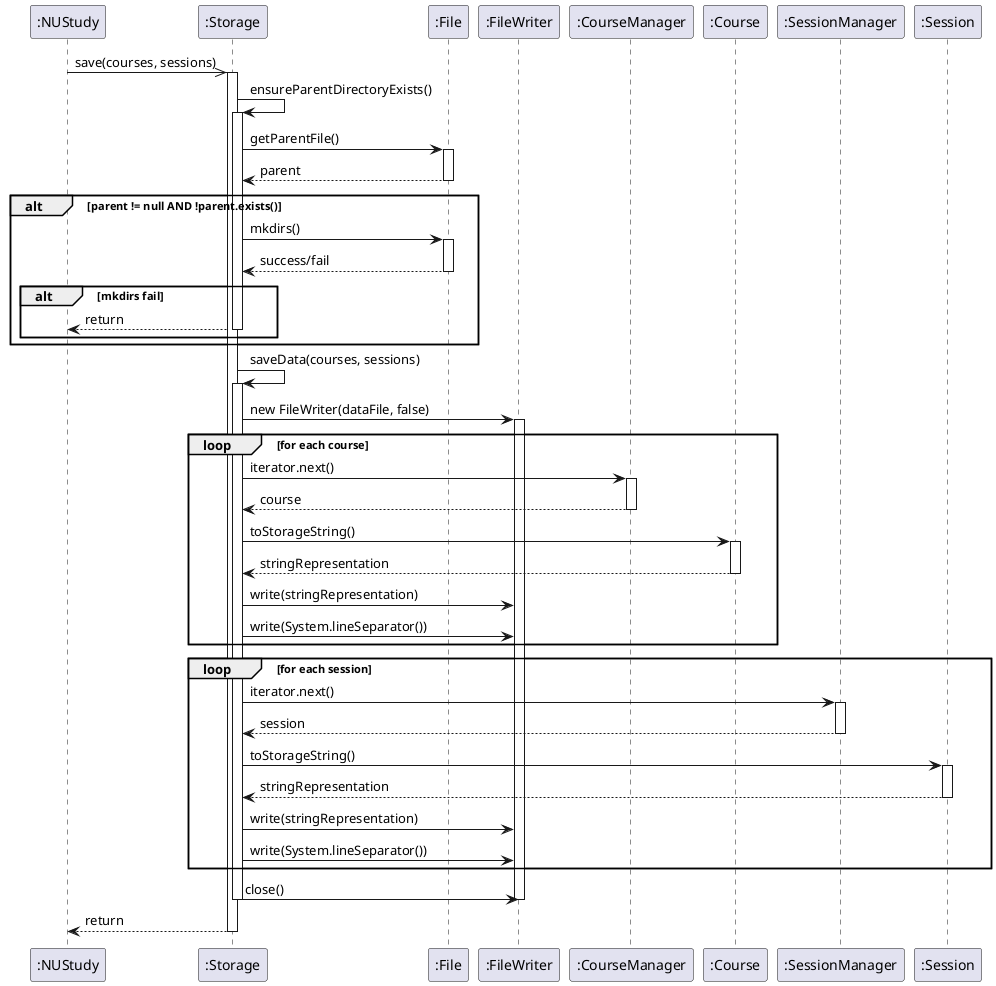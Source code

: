 @startuml
'https://plantuml.com/sequence-diagram

participant ":NUStudy" as Main
participant ":Storage" as Storage
participant ":File" as File
participant ":FileWriter" as FW
participant ":CourseManager" as CM
participant ":Course" as Course
participant ":SessionManager" as SM
participant ":Session" as Session

Main ->>Storage: save(courses, sessions)
activate Storage

Storage -> Storage: ensureParentDirectoryExists()
activate Storage

Storage -> File: getParentFile()
activate File

File --> Storage: parent
deactivate File

alt parent != null AND !parent.exists()
    Storage -> File: mkdirs()
    activate File

    File --> Storage: success/fail
    deactivate File

    alt mkdirs fail
        Storage --> Main: return
        deactivate Storage
    end

end

Storage -> Storage: saveData(courses, sessions)
activate Storage

Storage -> FW: new FileWriter(dataFile, false)
activate FW

loop for each course
    Storage -> CM: iterator.next()
    activate CM

    CM --> Storage: course
    deactivate CM

    Storage -> Course: toStorageString()
    activate Course

    Course --> Storage: stringRepresentation
    deactivate Course

    Storage -> FW: write(stringRepresentation)
    Storage -> FW: write(System.lineSeparator())
end

loop for each session
    Storage -> SM: iterator.next()
    activate SM

    SM --> Storage: session
    deactivate SM

    Storage -> Session: toStorageString()
    activate Session

    Session --> Storage: stringRepresentation
    deactivate Session

    Storage -> FW: write(stringRepresentation)
    Storage -> FW: write(System.lineSeparator())
end

Storage -> FW: close()
deactivate FW

deactivate Storage

Storage --> Main: return
deactivate Storage


@enduml